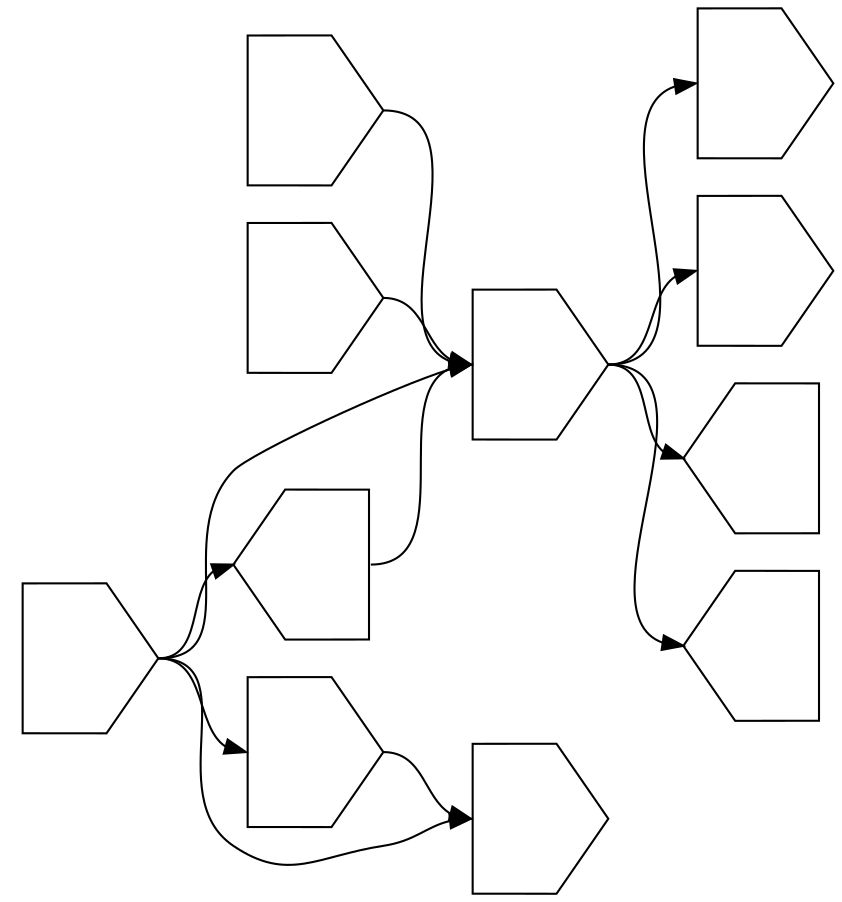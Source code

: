 digraph asm {
	rotate=90;
	edge [headport=n,tailport=s];
	3513 [label="",height=1,width=1,shape=invhouse];
	3582 [label="",height=1,width=1,shape=invhouse];
	6315 [label="",height=1,width=1,shape=invhouse];
	7177 [label="",height=1,width=1,shape=house];
	20125 [label="",height=1,width=1,shape=invhouse];
	1918 [label="",height=1,width=1,shape=house];
	10360 [label="",height=1,width=1,shape=house];
	19564 [label="",height=1,width=1,shape=invhouse];
	20211 [label="",height=1,width=1,shape=invhouse];
	224 [label="",height=1,width=1,shape=invhouse];
	8219 [label="",height=1,width=1,shape=invhouse];
	3582 -> 3513
	6315 -> 3513
	6315 -> 3582
	6315 -> 7177
	6315 -> 20125
	7177 -> 20125
	20125 -> 1918
	20125 -> 10360
	20125 -> 19564
	20125 -> 20211
	224 -> 20125
	8219 -> 20125
}